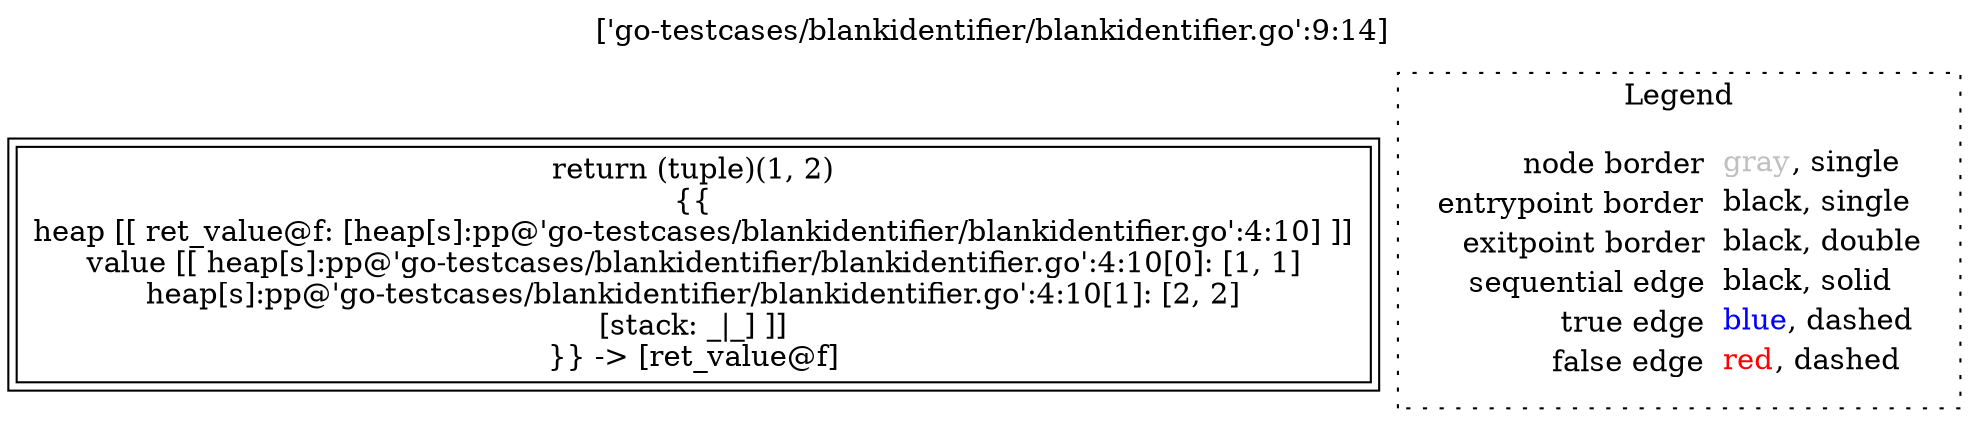 digraph {
	labelloc="t";
	label="['go-testcases/blankidentifier/blankidentifier.go':9:14]";
	"node0" [shape="rect",color="black",peripheries="2",label=<return (tuple)(1, 2)<BR/>{{<BR/>heap [[ ret_value@f: [heap[s]:pp@'go-testcases/blankidentifier/blankidentifier.go':4:10] ]]<BR/>value [[ heap[s]:pp@'go-testcases/blankidentifier/blankidentifier.go':4:10[0]: [1, 1]<BR/>heap[s]:pp@'go-testcases/blankidentifier/blankidentifier.go':4:10[1]: [2, 2]<BR/>[stack: _|_] ]]<BR/>}} -&gt; [ret_value@f]>];
subgraph cluster_legend {
	label="Legend";
	style=dotted;
	node [shape=plaintext];
	"legend" [label=<<table border="0" cellpadding="2" cellspacing="0" cellborder="0"><tr><td align="right">node border&nbsp;</td><td align="left"><font color="gray">gray</font>, single</td></tr><tr><td align="right">entrypoint border&nbsp;</td><td align="left"><font color="black">black</font>, single</td></tr><tr><td align="right">exitpoint border&nbsp;</td><td align="left"><font color="black">black</font>, double</td></tr><tr><td align="right">sequential edge&nbsp;</td><td align="left"><font color="black">black</font>, solid</td></tr><tr><td align="right">true edge&nbsp;</td><td align="left"><font color="blue">blue</font>, dashed</td></tr><tr><td align="right">false edge&nbsp;</td><td align="left"><font color="red">red</font>, dashed</td></tr></table>>];
}

}
